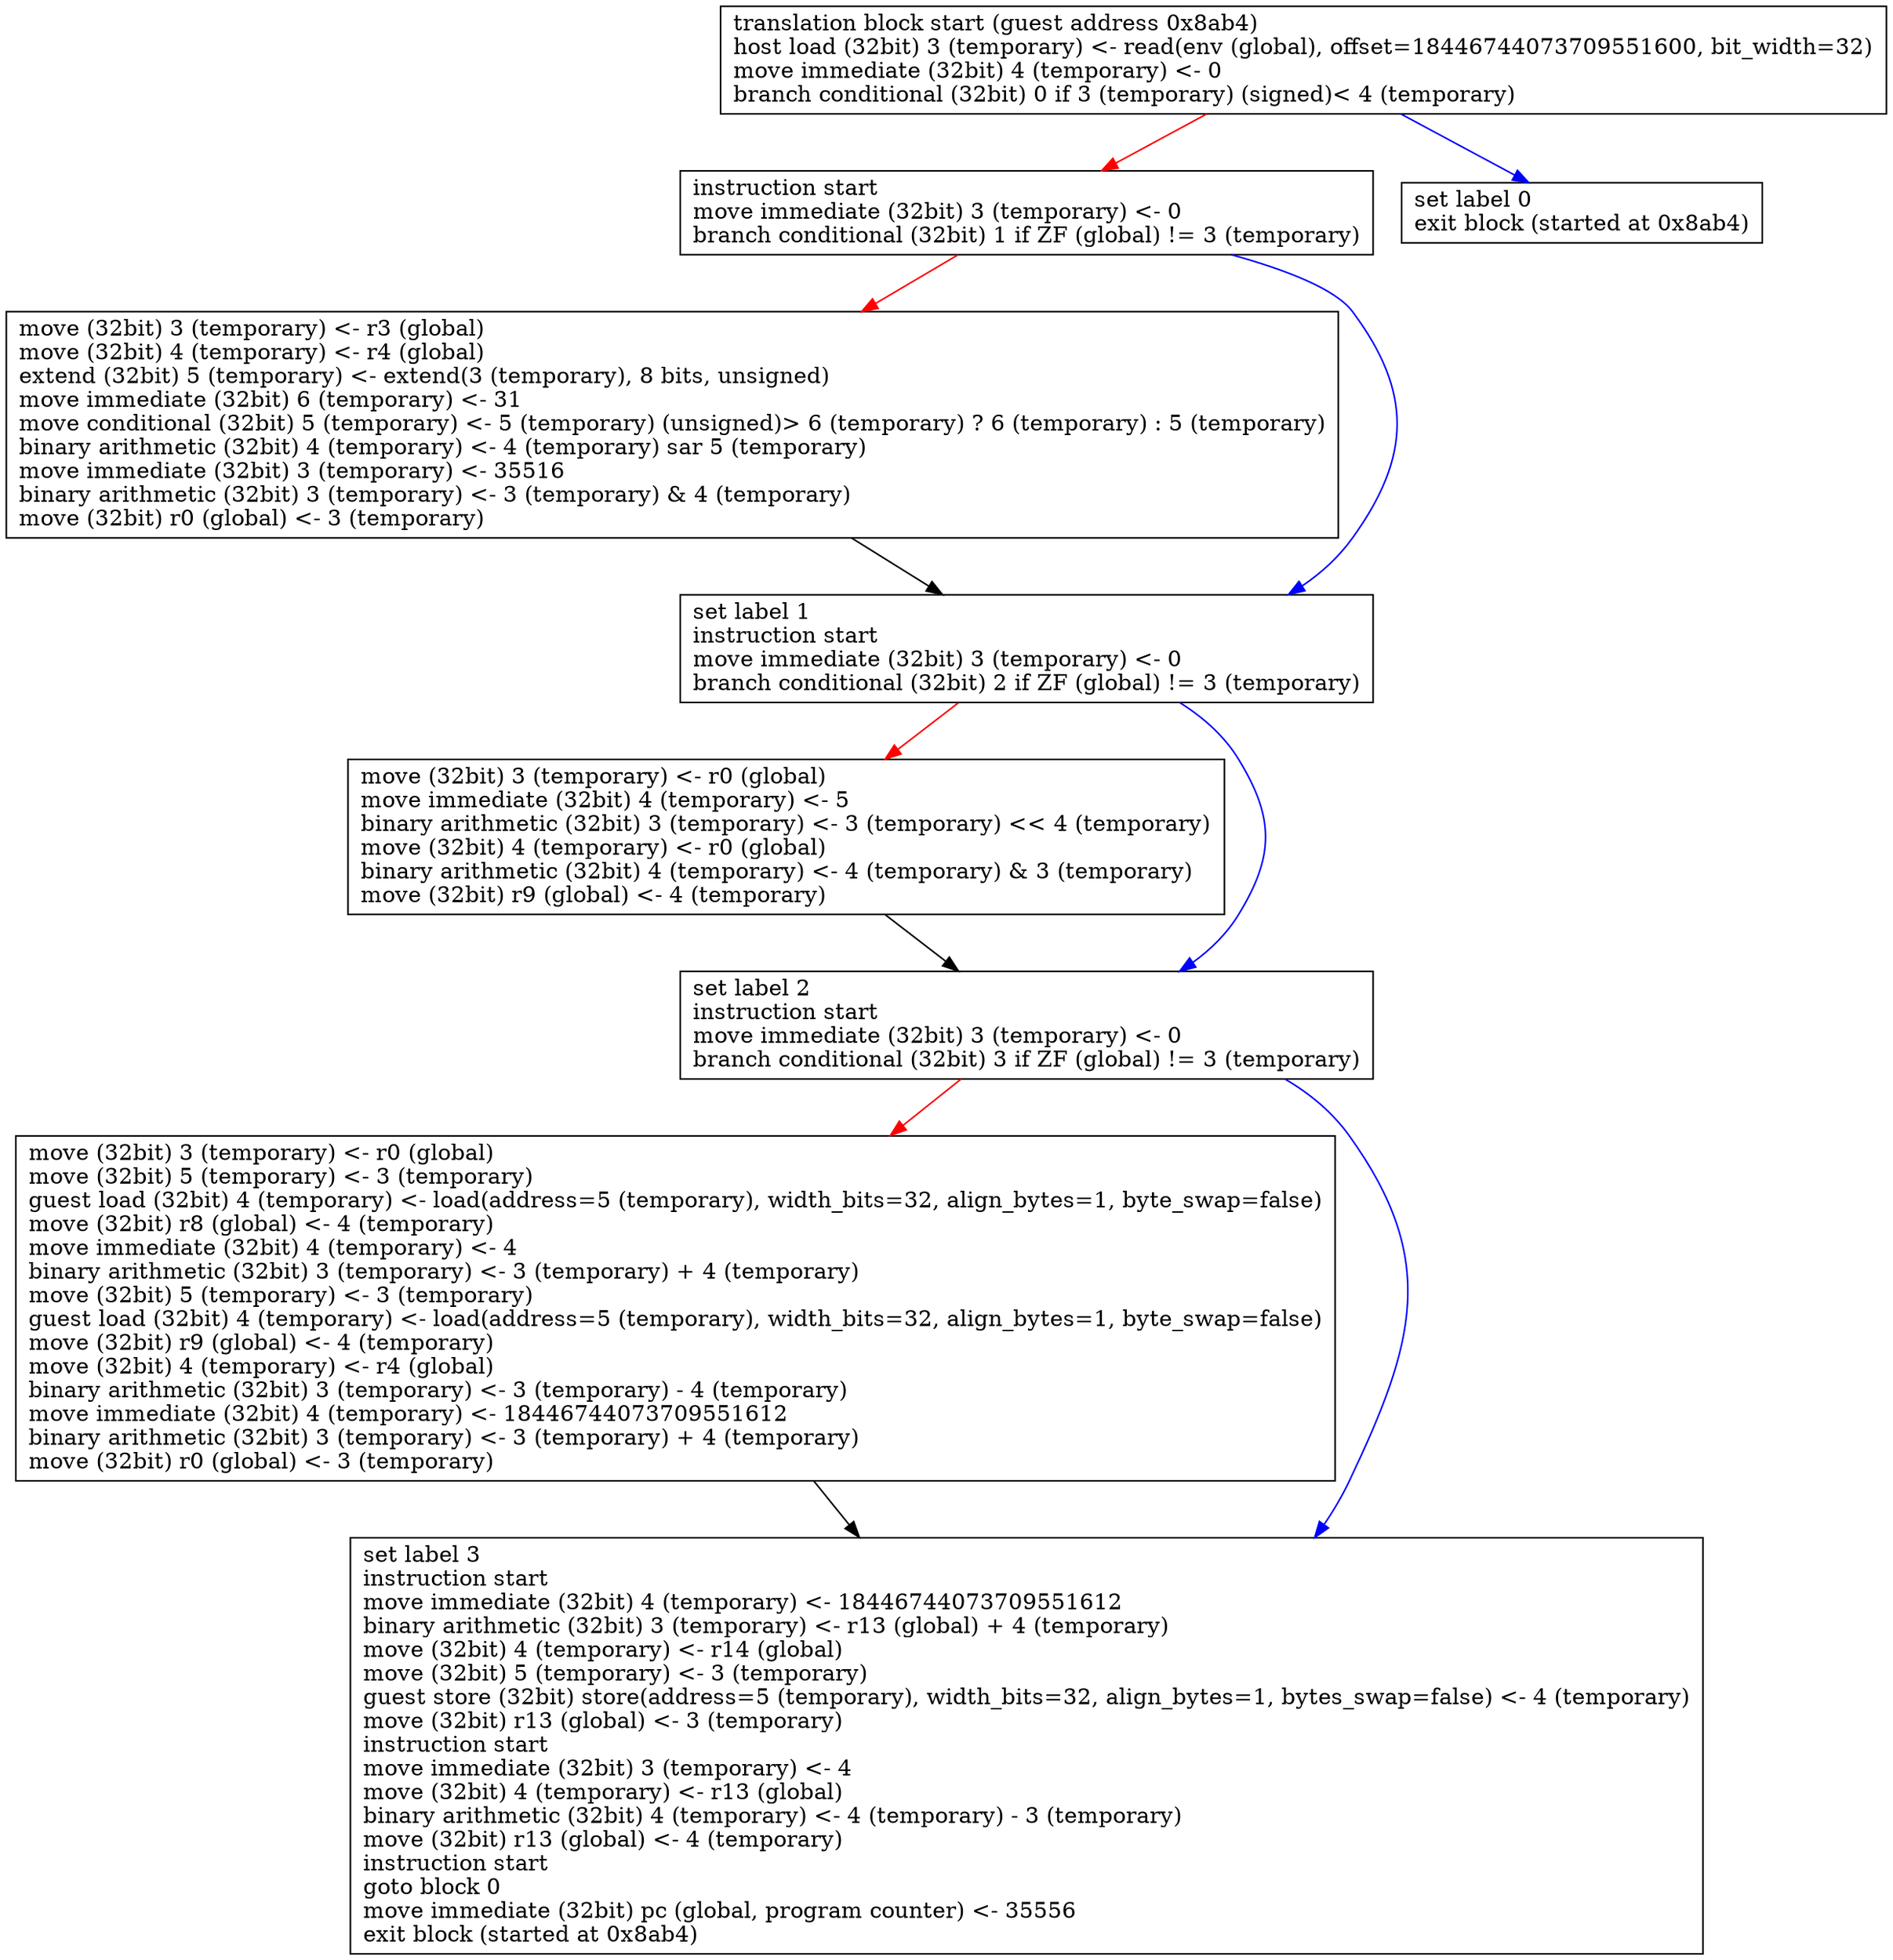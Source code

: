 strict digraph graphname {
0 [label="translation block start (guest address 0x8ab4)\lhost load (32bit) 3 (temporary) <- read(env (global), offset=18446744073709551600, bit_width=32)\lmove immediate (32bit) 4 (temporary) <- 0\lbranch conditional (32bit) 0 if 3 (temporary) (signed)< 4 (temporary)\l" shape="box"]
00 [label="instruction start\lmove immediate (32bit) 3 (temporary) <- 0\lbranch conditional (32bit) 1 if ZF (global) != 3 (temporary)\l" shape="box"]
000 [label="move (32bit) 3 (temporary) <- r3 (global)\lmove (32bit) 4 (temporary) <- r4 (global)\lextend (32bit) 5 (temporary) <- extend(3 (temporary), 8 bits, unsigned)\lmove immediate (32bit) 6 (temporary) <- 31\lmove conditional (32bit) 5 (temporary) <- 5 (temporary) (unsigned)> 6 (temporary) ? 6 (temporary) : 5 (temporary)\lbinary arithmetic (32bit) 4 (temporary) <- 4 (temporary) sar 5 (temporary)\lmove immediate (32bit) 3 (temporary) <- 35516\lbinary arithmetic (32bit) 3 (temporary) <- 3 (temporary) & 4 (temporary)\lmove (32bit) r0 (global) <- 3 (temporary)\l" shape="box"]
0000 [label="set label 1\linstruction start\lmove immediate (32bit) 3 (temporary) <- 0\lbranch conditional (32bit) 2 if ZF (global) != 3 (temporary)\l" shape="box"]
00000 [label="move (32bit) 3 (temporary) <- r0 (global)\lmove immediate (32bit) 4 (temporary) <- 5\lbinary arithmetic (32bit) 3 (temporary) <- 3 (temporary) << 4 (temporary)\lmove (32bit) 4 (temporary) <- r0 (global)\lbinary arithmetic (32bit) 4 (temporary) <- 4 (temporary) & 3 (temporary)\lmove (32bit) r9 (global) <- 4 (temporary)\l" shape="box"]
000000 [label="set label 2\linstruction start\lmove immediate (32bit) 3 (temporary) <- 0\lbranch conditional (32bit) 3 if ZF (global) != 3 (temporary)\l" shape="box"]
0000000 [label="move (32bit) 3 (temporary) <- r0 (global)\lmove (32bit) 5 (temporary) <- 3 (temporary)\lguest load (32bit) 4 (temporary) <- load(address=5 (temporary), width_bits=32, align_bytes=1, byte_swap=false)\lmove (32bit) r8 (global) <- 4 (temporary)\lmove immediate (32bit) 4 (temporary) <- 4\lbinary arithmetic (32bit) 3 (temporary) <- 3 (temporary) + 4 (temporary)\lmove (32bit) 5 (temporary) <- 3 (temporary)\lguest load (32bit) 4 (temporary) <- load(address=5 (temporary), width_bits=32, align_bytes=1, byte_swap=false)\lmove (32bit) r9 (global) <- 4 (temporary)\lmove (32bit) 4 (temporary) <- r4 (global)\lbinary arithmetic (32bit) 3 (temporary) <- 3 (temporary) - 4 (temporary)\lmove immediate (32bit) 4 (temporary) <- 18446744073709551612\lbinary arithmetic (32bit) 3 (temporary) <- 3 (temporary) + 4 (temporary)\lmove (32bit) r0 (global) <- 3 (temporary)\l" shape="box"]
00000000 [label="set label 3\linstruction start\lmove immediate (32bit) 4 (temporary) <- 18446744073709551612\lbinary arithmetic (32bit) 3 (temporary) <- r13 (global) + 4 (temporary)\lmove (32bit) 4 (temporary) <- r14 (global)\lmove (32bit) 5 (temporary) <- 3 (temporary)\lguest store (32bit) store(address=5 (temporary), width_bits=32, align_bytes=1, bytes_swap=false) <- 4 (temporary)\lmove (32bit) r13 (global) <- 3 (temporary)\linstruction start\lmove immediate (32bit) 3 (temporary) <- 4\lmove (32bit) 4 (temporary) <- r13 (global)\lbinary arithmetic (32bit) 4 (temporary) <- 4 (temporary) - 3 (temporary)\lmove (32bit) r13 (global) <- 4 (temporary)\linstruction start\lgoto block 0\lmove immediate (32bit) pc (global, program counter) <- 35556\lexit block (started at 0x8ab4)\l" shape="box"]
01 [label="set label 0\lexit block (started at 0x8ab4)\l" shape="box"]
0 -> 00 [color=red]
00 -> 000 [color=red]
000 -> 0000 [color=black]
0000 -> 00000 [color=red]
00000 -> 000000 [color=black]
000000 -> 0000000 [color=red]
0000000 -> 00000000 [color=black]
000000 -> 00000000 [color=blue]
0000 -> 000000 [color=blue]
00 -> 0000 [color=blue]
0 -> 01 [color=blue]
}
